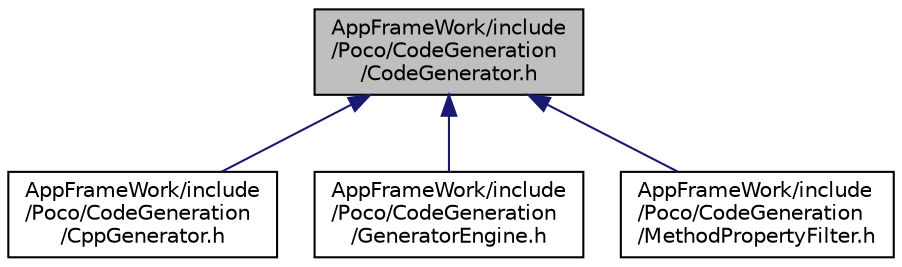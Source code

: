 digraph "AppFrameWork/include/Poco/CodeGeneration/CodeGenerator.h"
{
 // LATEX_PDF_SIZE
  edge [fontname="Helvetica",fontsize="10",labelfontname="Helvetica",labelfontsize="10"];
  node [fontname="Helvetica",fontsize="10",shape=record];
  Node1 [label="AppFrameWork/include\l/Poco/CodeGeneration\l/CodeGenerator.h",height=0.2,width=0.4,color="black", fillcolor="grey75", style="filled", fontcolor="black",tooltip=" "];
  Node1 -> Node2 [dir="back",color="midnightblue",fontsize="10",style="solid"];
  Node2 [label="AppFrameWork/include\l/Poco/CodeGeneration\l/CppGenerator.h",height=0.2,width=0.4,color="black", fillcolor="white", style="filled",URL="$CppGenerator_8h.html",tooltip=" "];
  Node1 -> Node3 [dir="back",color="midnightblue",fontsize="10",style="solid"];
  Node3 [label="AppFrameWork/include\l/Poco/CodeGeneration\l/GeneratorEngine.h",height=0.2,width=0.4,color="black", fillcolor="white", style="filled",URL="$GeneratorEngine_8h.html",tooltip=" "];
  Node1 -> Node4 [dir="back",color="midnightblue",fontsize="10",style="solid"];
  Node4 [label="AppFrameWork/include\l/Poco/CodeGeneration\l/MethodPropertyFilter.h",height=0.2,width=0.4,color="black", fillcolor="white", style="filled",URL="$MethodPropertyFilter_8h.html",tooltip=" "];
}
